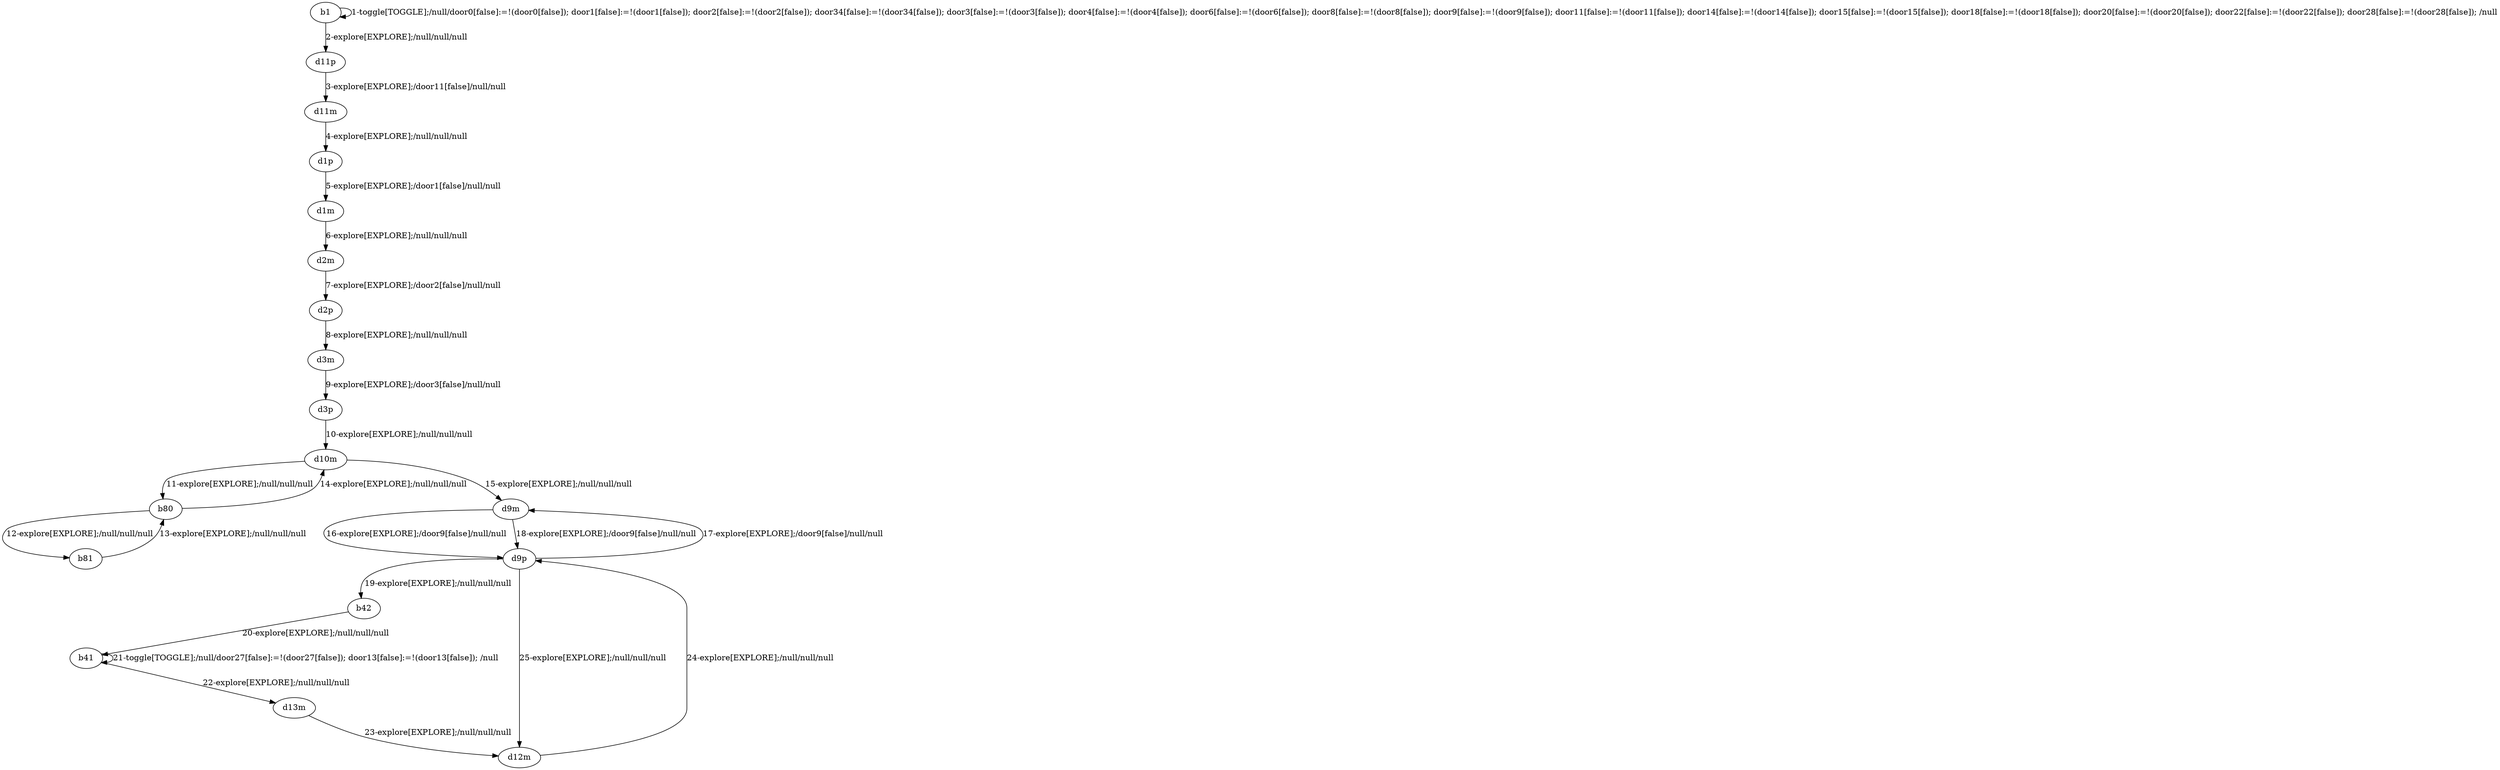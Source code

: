# Total number of goals covered by this test: 1
# b41 --> b41

digraph g {
"b1" -> "b1" [label = "1-toggle[TOGGLE];/null/door0[false]:=!(door0[false]); door1[false]:=!(door1[false]); door2[false]:=!(door2[false]); door34[false]:=!(door34[false]); door3[false]:=!(door3[false]); door4[false]:=!(door4[false]); door6[false]:=!(door6[false]); door8[false]:=!(door8[false]); door9[false]:=!(door9[false]); door11[false]:=!(door11[false]); door14[false]:=!(door14[false]); door15[false]:=!(door15[false]); door18[false]:=!(door18[false]); door20[false]:=!(door20[false]); door22[false]:=!(door22[false]); door28[false]:=!(door28[false]); /null"];
"b1" -> "d11p" [label = "2-explore[EXPLORE];/null/null/null"];
"d11p" -> "d11m" [label = "3-explore[EXPLORE];/door11[false]/null/null"];
"d11m" -> "d1p" [label = "4-explore[EXPLORE];/null/null/null"];
"d1p" -> "d1m" [label = "5-explore[EXPLORE];/door1[false]/null/null"];
"d1m" -> "d2m" [label = "6-explore[EXPLORE];/null/null/null"];
"d2m" -> "d2p" [label = "7-explore[EXPLORE];/door2[false]/null/null"];
"d2p" -> "d3m" [label = "8-explore[EXPLORE];/null/null/null"];
"d3m" -> "d3p" [label = "9-explore[EXPLORE];/door3[false]/null/null"];
"d3p" -> "d10m" [label = "10-explore[EXPLORE];/null/null/null"];
"d10m" -> "b80" [label = "11-explore[EXPLORE];/null/null/null"];
"b80" -> "b81" [label = "12-explore[EXPLORE];/null/null/null"];
"b81" -> "b80" [label = "13-explore[EXPLORE];/null/null/null"];
"b80" -> "d10m" [label = "14-explore[EXPLORE];/null/null/null"];
"d10m" -> "d9m" [label = "15-explore[EXPLORE];/null/null/null"];
"d9m" -> "d9p" [label = "16-explore[EXPLORE];/door9[false]/null/null"];
"d9p" -> "d9m" [label = "17-explore[EXPLORE];/door9[false]/null/null"];
"d9m" -> "d9p" [label = "18-explore[EXPLORE];/door9[false]/null/null"];
"d9p" -> "b42" [label = "19-explore[EXPLORE];/null/null/null"];
"b42" -> "b41" [label = "20-explore[EXPLORE];/null/null/null"];
"b41" -> "b41" [label = "21-toggle[TOGGLE];/null/door27[false]:=!(door27[false]); door13[false]:=!(door13[false]); /null"];
"b41" -> "d13m" [label = "22-explore[EXPLORE];/null/null/null"];
"d13m" -> "d12m" [label = "23-explore[EXPLORE];/null/null/null"];
"d12m" -> "d9p" [label = "24-explore[EXPLORE];/null/null/null"];
"d9p" -> "d12m" [label = "25-explore[EXPLORE];/null/null/null"];
}
